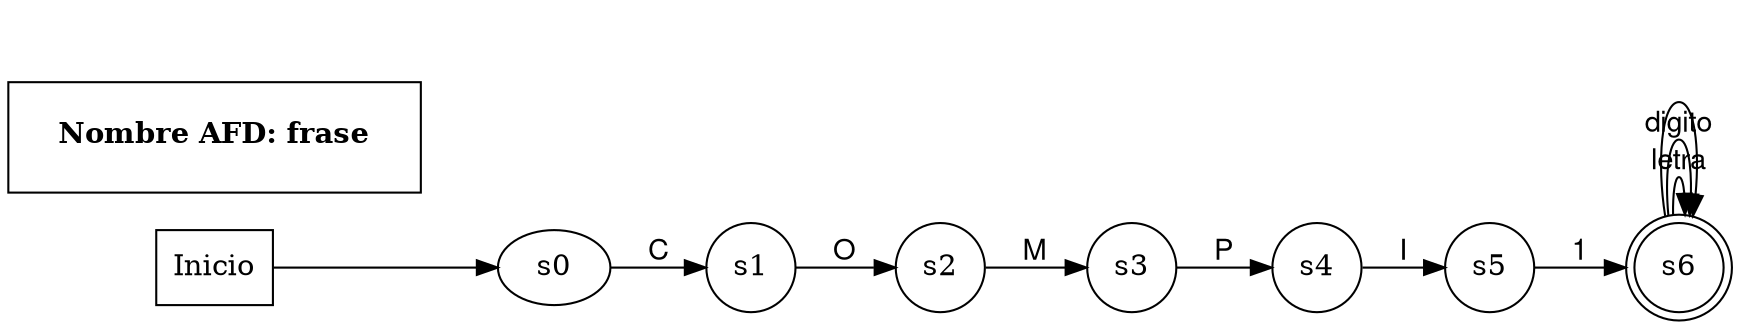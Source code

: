 digraph grafo_afd {

 fontname="Helvetica,Arial,sans-serif"

edge [fontname="Helvetica,Arial,sans-serif"]

rankdir=LR;

s6[shape=doublecircle]

Inicio [shape=box]

Inicio -> s0

node [shape = circle];

s0->s1[label = "C"];

s1->s2[label = "O"];

s2->s3[label = "M"];

s3->s4[label = "P"];

s4->s5[label = "I"];

s5->s6[label = "1"];

s6->s6[label = "letra"];

s6->s6[label = "digito"];

s6->s6[label = " "];

afd [ 

fillcolor="#ff880022"

label=<<table border="0" cellborder="1" cellspacing="0" cellpadding="18"> 

<tr> <td> <b>Nombre AFD: frase</b> </td> </tr> 

</table>> 

shape=plain 

 ]

} 


